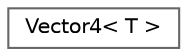digraph "Graphical Class Hierarchy"
{
 // LATEX_PDF_SIZE
  bgcolor="transparent";
  edge [fontname=Helvetica,fontsize=10,labelfontname=Helvetica,labelfontsize=10];
  node [fontname=Helvetica,fontsize=10,shape=box,height=0.2,width=0.4];
  rankdir="LR";
  Node0 [id="Node000000",label="Vector4\< T \>",height=0.2,width=0.4,color="grey40", fillcolor="white", style="filled",URL="$struct_vector4.html",tooltip="4D vector type, used to set uniforms in GLSL"];
}
